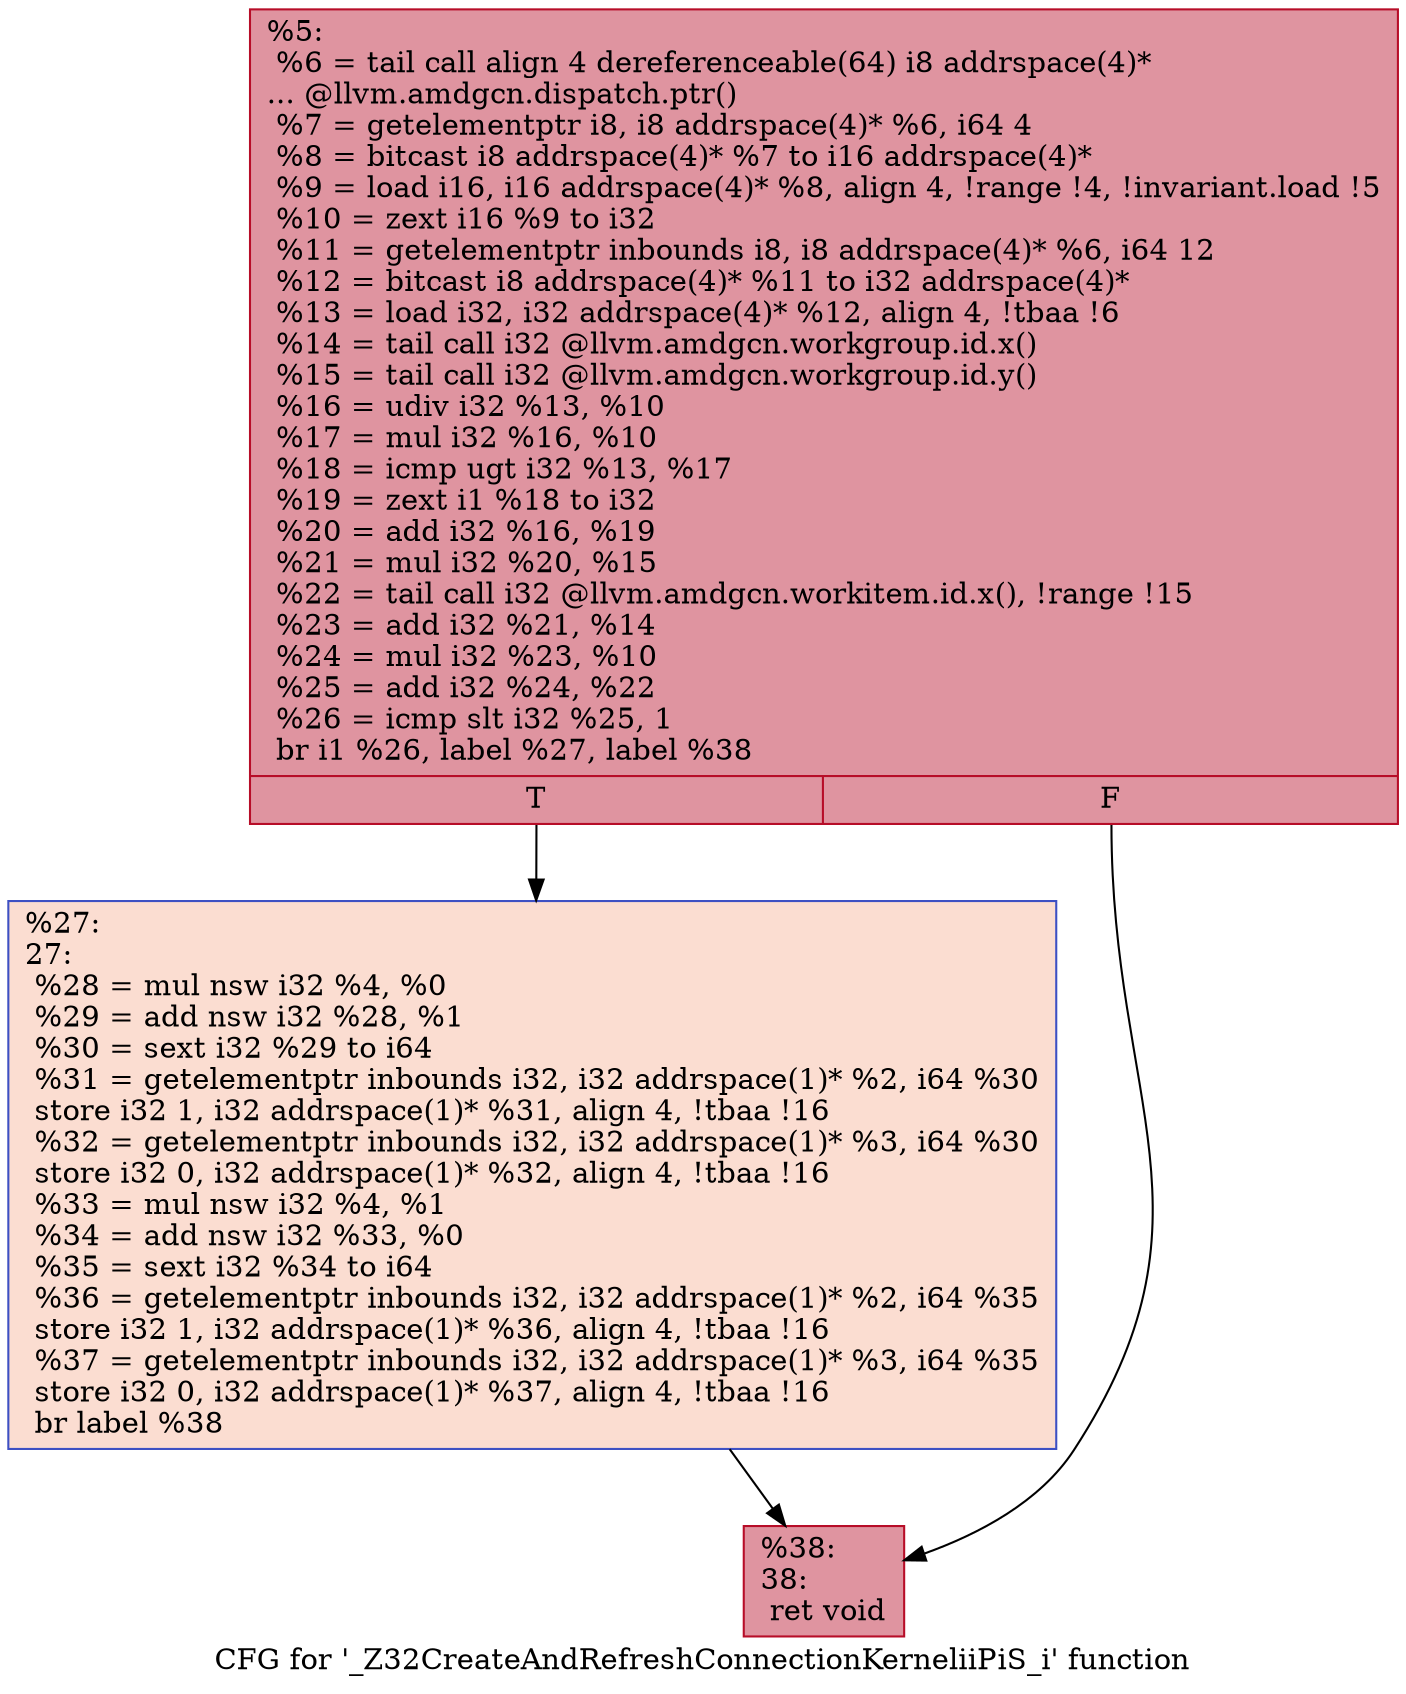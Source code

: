 digraph "CFG for '_Z32CreateAndRefreshConnectionKerneliiPiS_i' function" {
	label="CFG for '_Z32CreateAndRefreshConnectionKerneliiPiS_i' function";

	Node0x4e135f0 [shape=record,color="#b70d28ff", style=filled, fillcolor="#b70d2870",label="{%5:\l  %6 = tail call align 4 dereferenceable(64) i8 addrspace(4)*\l... @llvm.amdgcn.dispatch.ptr()\l  %7 = getelementptr i8, i8 addrspace(4)* %6, i64 4\l  %8 = bitcast i8 addrspace(4)* %7 to i16 addrspace(4)*\l  %9 = load i16, i16 addrspace(4)* %8, align 4, !range !4, !invariant.load !5\l  %10 = zext i16 %9 to i32\l  %11 = getelementptr inbounds i8, i8 addrspace(4)* %6, i64 12\l  %12 = bitcast i8 addrspace(4)* %11 to i32 addrspace(4)*\l  %13 = load i32, i32 addrspace(4)* %12, align 4, !tbaa !6\l  %14 = tail call i32 @llvm.amdgcn.workgroup.id.x()\l  %15 = tail call i32 @llvm.amdgcn.workgroup.id.y()\l  %16 = udiv i32 %13, %10\l  %17 = mul i32 %16, %10\l  %18 = icmp ugt i32 %13, %17\l  %19 = zext i1 %18 to i32\l  %20 = add i32 %16, %19\l  %21 = mul i32 %20, %15\l  %22 = tail call i32 @llvm.amdgcn.workitem.id.x(), !range !15\l  %23 = add i32 %21, %14\l  %24 = mul i32 %23, %10\l  %25 = add i32 %24, %22\l  %26 = icmp slt i32 %25, 1\l  br i1 %26, label %27, label %38\l|{<s0>T|<s1>F}}"];
	Node0x4e135f0:s0 -> Node0x4e15e40;
	Node0x4e135f0:s1 -> Node0x4e15ed0;
	Node0x4e15e40 [shape=record,color="#3d50c3ff", style=filled, fillcolor="#f7b39670",label="{%27:\l27:                                               \l  %28 = mul nsw i32 %4, %0\l  %29 = add nsw i32 %28, %1\l  %30 = sext i32 %29 to i64\l  %31 = getelementptr inbounds i32, i32 addrspace(1)* %2, i64 %30\l  store i32 1, i32 addrspace(1)* %31, align 4, !tbaa !16\l  %32 = getelementptr inbounds i32, i32 addrspace(1)* %3, i64 %30\l  store i32 0, i32 addrspace(1)* %32, align 4, !tbaa !16\l  %33 = mul nsw i32 %4, %1\l  %34 = add nsw i32 %33, %0\l  %35 = sext i32 %34 to i64\l  %36 = getelementptr inbounds i32, i32 addrspace(1)* %2, i64 %35\l  store i32 1, i32 addrspace(1)* %36, align 4, !tbaa !16\l  %37 = getelementptr inbounds i32, i32 addrspace(1)* %3, i64 %35\l  store i32 0, i32 addrspace(1)* %37, align 4, !tbaa !16\l  br label %38\l}"];
	Node0x4e15e40 -> Node0x4e15ed0;
	Node0x4e15ed0 [shape=record,color="#b70d28ff", style=filled, fillcolor="#b70d2870",label="{%38:\l38:                                               \l  ret void\l}"];
}
